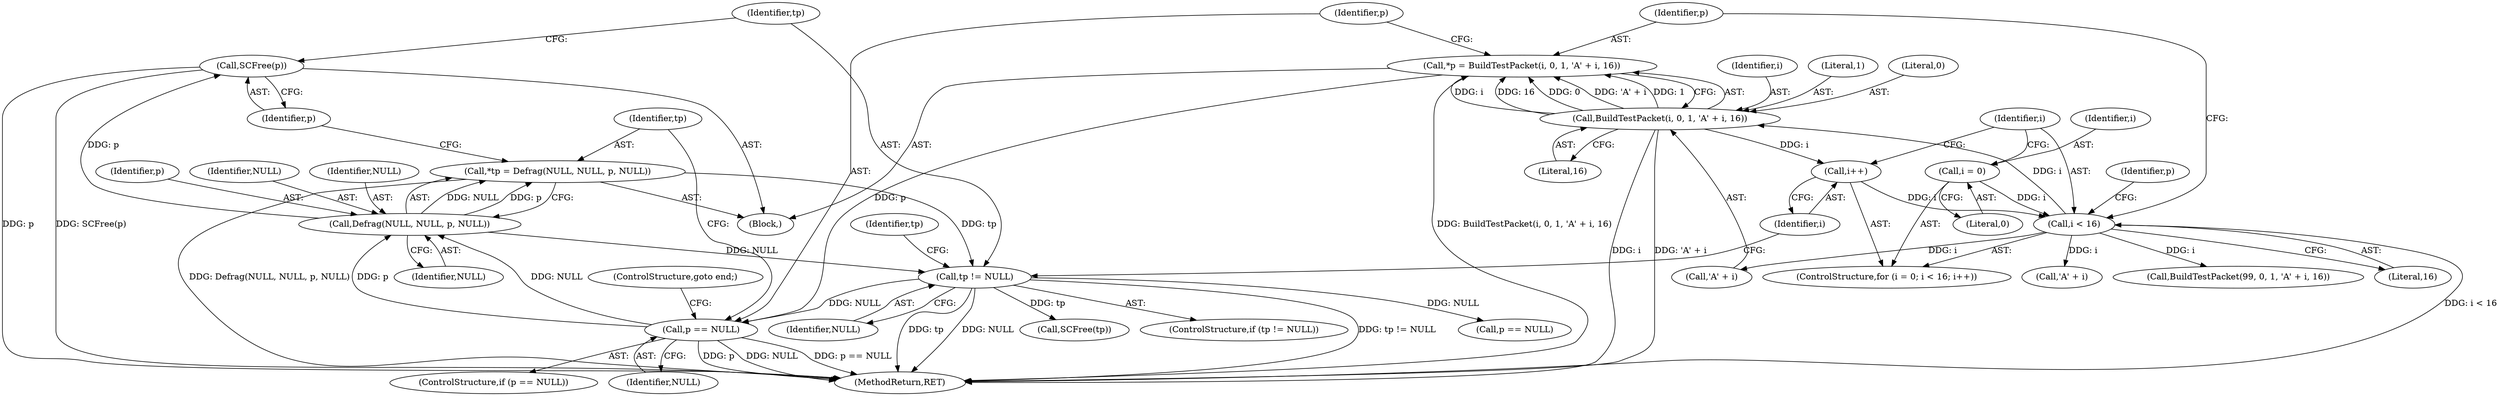 digraph "1_suricata_4a04f814b15762eb446a5ead4d69d021512df6f8_9@pointer" {
"1000156" [label="(Call,SCFree(p))"];
"1000151" [label="(Call,Defrag(NULL, NULL, p, NULL))"];
"1000144" [label="(Call,p == NULL)"];
"1000133" [label="(Call,*p = BuildTestPacket(i, 0, 1, 'A' + i, 16))"];
"1000135" [label="(Call,BuildTestPacket(i, 0, 1, 'A' + i, 16))"];
"1000126" [label="(Call,i < 16)"];
"1000129" [label="(Call,i++)"];
"1000123" [label="(Call,i = 0)"];
"1000159" [label="(Call,tp != NULL)"];
"1000149" [label="(Call,*tp = Defrag(NULL, NULL, p, NULL))"];
"1000131" [label="(Block,)"];
"1000123" [label="(Call,i = 0)"];
"1000145" [label="(Identifier,p)"];
"1000173" [label="(Call,'A' + i)"];
"1000168" [label="(Identifier,p)"];
"1000169" [label="(Call,BuildTestPacket(99, 0, 1, 'A' + i, 16))"];
"1000159" [label="(Call,tp != NULL)"];
"1000137" [label="(Literal,0)"];
"1000151" [label="(Call,Defrag(NULL, NULL, p, NULL))"];
"1000143" [label="(ControlStructure,if (p == NULL))"];
"1000155" [label="(Identifier,NULL)"];
"1000153" [label="(Identifier,NULL)"];
"1000150" [label="(Identifier,tp)"];
"1000152" [label="(Identifier,NULL)"];
"1000156" [label="(Call,SCFree(p))"];
"1000163" [label="(Call,SCFree(tp))"];
"1000130" [label="(Identifier,i)"];
"1000125" [label="(Literal,0)"];
"1000136" [label="(Identifier,i)"];
"1000160" [label="(Identifier,tp)"];
"1000127" [label="(Identifier,i)"];
"1000134" [label="(Identifier,p)"];
"1000128" [label="(Literal,16)"];
"1000126" [label="(Call,i < 16)"];
"1000135" [label="(Call,BuildTestPacket(i, 0, 1, 'A' + i, 16))"];
"1000158" [label="(ControlStructure,if (tp != NULL))"];
"1000154" [label="(Identifier,p)"];
"1000157" [label="(Identifier,p)"];
"1000122" [label="(ControlStructure,for (i = 0; i < 16; i++))"];
"1000139" [label="(Call,'A' + i)"];
"1000133" [label="(Call,*p = BuildTestPacket(i, 0, 1, 'A' + i, 16))"];
"1000147" [label="(ControlStructure,goto end;)"];
"1000144" [label="(Call,p == NULL)"];
"1000164" [label="(Identifier,tp)"];
"1000149" [label="(Call,*tp = Defrag(NULL, NULL, p, NULL))"];
"1000178" [label="(Call,p == NULL)"];
"1000146" [label="(Identifier,NULL)"];
"1000142" [label="(Literal,16)"];
"1000161" [label="(Identifier,NULL)"];
"1000129" [label="(Call,i++)"];
"1000138" [label="(Literal,1)"];
"1000235" [label="(MethodReturn,RET)"];
"1000124" [label="(Identifier,i)"];
"1000156" -> "1000131"  [label="AST: "];
"1000156" -> "1000157"  [label="CFG: "];
"1000157" -> "1000156"  [label="AST: "];
"1000160" -> "1000156"  [label="CFG: "];
"1000156" -> "1000235"  [label="DDG: SCFree(p)"];
"1000156" -> "1000235"  [label="DDG: p"];
"1000151" -> "1000156"  [label="DDG: p"];
"1000151" -> "1000149"  [label="AST: "];
"1000151" -> "1000155"  [label="CFG: "];
"1000152" -> "1000151"  [label="AST: "];
"1000153" -> "1000151"  [label="AST: "];
"1000154" -> "1000151"  [label="AST: "];
"1000155" -> "1000151"  [label="AST: "];
"1000149" -> "1000151"  [label="CFG: "];
"1000151" -> "1000149"  [label="DDG: NULL"];
"1000151" -> "1000149"  [label="DDG: p"];
"1000144" -> "1000151"  [label="DDG: NULL"];
"1000144" -> "1000151"  [label="DDG: p"];
"1000151" -> "1000159"  [label="DDG: NULL"];
"1000144" -> "1000143"  [label="AST: "];
"1000144" -> "1000146"  [label="CFG: "];
"1000145" -> "1000144"  [label="AST: "];
"1000146" -> "1000144"  [label="AST: "];
"1000147" -> "1000144"  [label="CFG: "];
"1000150" -> "1000144"  [label="CFG: "];
"1000144" -> "1000235"  [label="DDG: p == NULL"];
"1000144" -> "1000235"  [label="DDG: p"];
"1000144" -> "1000235"  [label="DDG: NULL"];
"1000133" -> "1000144"  [label="DDG: p"];
"1000159" -> "1000144"  [label="DDG: NULL"];
"1000133" -> "1000131"  [label="AST: "];
"1000133" -> "1000135"  [label="CFG: "];
"1000134" -> "1000133"  [label="AST: "];
"1000135" -> "1000133"  [label="AST: "];
"1000145" -> "1000133"  [label="CFG: "];
"1000133" -> "1000235"  [label="DDG: BuildTestPacket(i, 0, 1, 'A' + i, 16)"];
"1000135" -> "1000133"  [label="DDG: i"];
"1000135" -> "1000133"  [label="DDG: 16"];
"1000135" -> "1000133"  [label="DDG: 0"];
"1000135" -> "1000133"  [label="DDG: 'A' + i"];
"1000135" -> "1000133"  [label="DDG: 1"];
"1000135" -> "1000142"  [label="CFG: "];
"1000136" -> "1000135"  [label="AST: "];
"1000137" -> "1000135"  [label="AST: "];
"1000138" -> "1000135"  [label="AST: "];
"1000139" -> "1000135"  [label="AST: "];
"1000142" -> "1000135"  [label="AST: "];
"1000135" -> "1000235"  [label="DDG: 'A' + i"];
"1000135" -> "1000235"  [label="DDG: i"];
"1000135" -> "1000129"  [label="DDG: i"];
"1000126" -> "1000135"  [label="DDG: i"];
"1000126" -> "1000122"  [label="AST: "];
"1000126" -> "1000128"  [label="CFG: "];
"1000127" -> "1000126"  [label="AST: "];
"1000128" -> "1000126"  [label="AST: "];
"1000134" -> "1000126"  [label="CFG: "];
"1000168" -> "1000126"  [label="CFG: "];
"1000126" -> "1000235"  [label="DDG: i < 16"];
"1000129" -> "1000126"  [label="DDG: i"];
"1000123" -> "1000126"  [label="DDG: i"];
"1000126" -> "1000139"  [label="DDG: i"];
"1000126" -> "1000169"  [label="DDG: i"];
"1000126" -> "1000173"  [label="DDG: i"];
"1000129" -> "1000122"  [label="AST: "];
"1000129" -> "1000130"  [label="CFG: "];
"1000130" -> "1000129"  [label="AST: "];
"1000127" -> "1000129"  [label="CFG: "];
"1000123" -> "1000122"  [label="AST: "];
"1000123" -> "1000125"  [label="CFG: "];
"1000124" -> "1000123"  [label="AST: "];
"1000125" -> "1000123"  [label="AST: "];
"1000127" -> "1000123"  [label="CFG: "];
"1000159" -> "1000158"  [label="AST: "];
"1000159" -> "1000161"  [label="CFG: "];
"1000160" -> "1000159"  [label="AST: "];
"1000161" -> "1000159"  [label="AST: "];
"1000164" -> "1000159"  [label="CFG: "];
"1000130" -> "1000159"  [label="CFG: "];
"1000159" -> "1000235"  [label="DDG: tp != NULL"];
"1000159" -> "1000235"  [label="DDG: tp"];
"1000159" -> "1000235"  [label="DDG: NULL"];
"1000149" -> "1000159"  [label="DDG: tp"];
"1000159" -> "1000163"  [label="DDG: tp"];
"1000159" -> "1000178"  [label="DDG: NULL"];
"1000149" -> "1000131"  [label="AST: "];
"1000150" -> "1000149"  [label="AST: "];
"1000157" -> "1000149"  [label="CFG: "];
"1000149" -> "1000235"  [label="DDG: Defrag(NULL, NULL, p, NULL)"];
}
